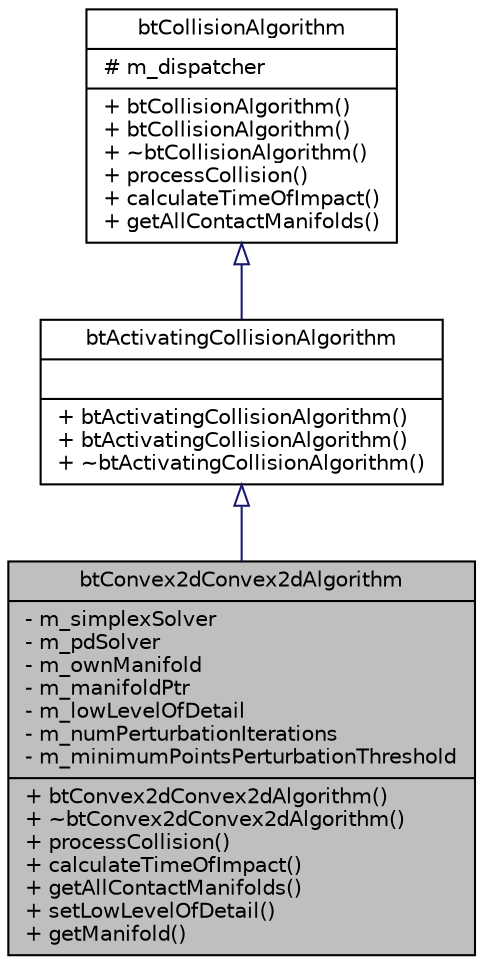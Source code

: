 digraph G
{
  edge [fontname="Helvetica",fontsize="10",labelfontname="Helvetica",labelfontsize="10"];
  node [fontname="Helvetica",fontsize="10",shape=record];
  Node1 [label="{btConvex2dConvex2dAlgorithm\n|- m_simplexSolver\l- m_pdSolver\l- m_ownManifold\l- m_manifoldPtr\l- m_lowLevelOfDetail\l- m_numPerturbationIterations\l- m_minimumPointsPerturbationThreshold\l|+ btConvex2dConvex2dAlgorithm()\l+ ~btConvex2dConvex2dAlgorithm()\l+ processCollision()\l+ calculateTimeOfImpact()\l+ getAllContactManifolds()\l+ setLowLevelOfDetail()\l+ getManifold()\l}",height=0.2,width=0.4,color="black", fillcolor="grey75", style="filled" fontcolor="black"];
  Node2 -> Node1 [dir=back,color="midnightblue",fontsize="10",style="solid",arrowtail="empty",fontname="Helvetica"];
  Node2 [label="{btActivatingCollisionAlgorithm\n||+ btActivatingCollisionAlgorithm()\l+ btActivatingCollisionAlgorithm()\l+ ~btActivatingCollisionAlgorithm()\l}",height=0.2,width=0.4,color="black", fillcolor="white", style="filled",URL="$d5/d98/classbtActivatingCollisionAlgorithm.html",tooltip="This class is not enabled yet (work-in-progress) to more aggressively activate objects."];
  Node3 -> Node2 [dir=back,color="midnightblue",fontsize="10",style="solid",arrowtail="empty",fontname="Helvetica"];
  Node3 [label="{btCollisionAlgorithm\n|# m_dispatcher\l|+ btCollisionAlgorithm()\l+ btCollisionAlgorithm()\l+ ~btCollisionAlgorithm()\l+ processCollision()\l+ calculateTimeOfImpact()\l+ getAllContactManifolds()\l}",height=0.2,width=0.4,color="black", fillcolor="white", style="filled",URL="$d5/dae/classbtCollisionAlgorithm.html"];
}
